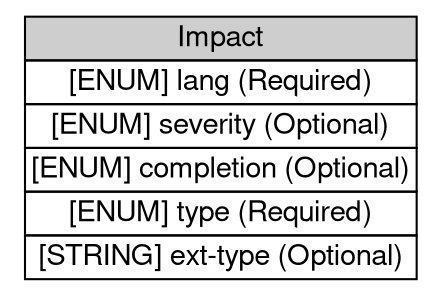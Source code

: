 digraph Impact {
	graph [bb="0,0,204,134",
		rankdir=LR
	];
	node [label="\N"];
	Impact	 [height=1.8611,
		label=<<table BORDER="0" CELLBORDER="1" CELLSPACING="0"> <tr> <td BGCOLOR="#CECECE" HREF="/html/IODEFv1/Impact.html" TITLE="The Impact class allows for categorizing and describing the technical impact of the incident on the network of an organization. "><FONT FACE="Nimbus Sans L">Impact</FONT></td> </tr>" %<tr><td  HREF="/html/IODEFv1/Impact.html" TITLE="A valid language code per RFC 4646 [7] constrained by the definition of &quot;xs:language&quot;.  The interpretation of this code is described in Section 6."><FONT FACE="Nimbus Sans L">[ENUM] lang (Required)</FONT></td></tr>%<tr><td  HREF="/html/IODEFv1/Impact.html" TITLE="An estimate of the relative severity of the activity.  The permitted values are shown below.  There is no default value."><FONT FACE="Nimbus Sans L">[ENUM] severity (Optional)</FONT></td></tr>%<tr><td  HREF="/html/IODEFv1/Impact.html" TITLE="An indication whether the described activity was successful.  The permitted values are shown below.  There is no default value."><FONT FACE="Nimbus Sans L">[ENUM] completion (Optional)</FONT></td></tr>%<tr><td  HREF="/html/IODEFv1/Impact.html" TITLE="Classifies the malicious activity into incident categories.  The permitted values are shown below.  The default value is &quot;other&quot;."><FONT FACE="Nimbus Sans L">[ENUM] type (Required)</FONT></td></tr>%<tr><td  HREF="/html/IODEFv1/Impact.html" TITLE="A means by which to extend the type attribute. See Section 5.1."><FONT FACE="Nimbus Sans L">[STRING] ext-type (Optional)</FONT></td></tr>%</table>>,
		pos="102,67",
		shape=plaintext,
		width=2.8333];
}
